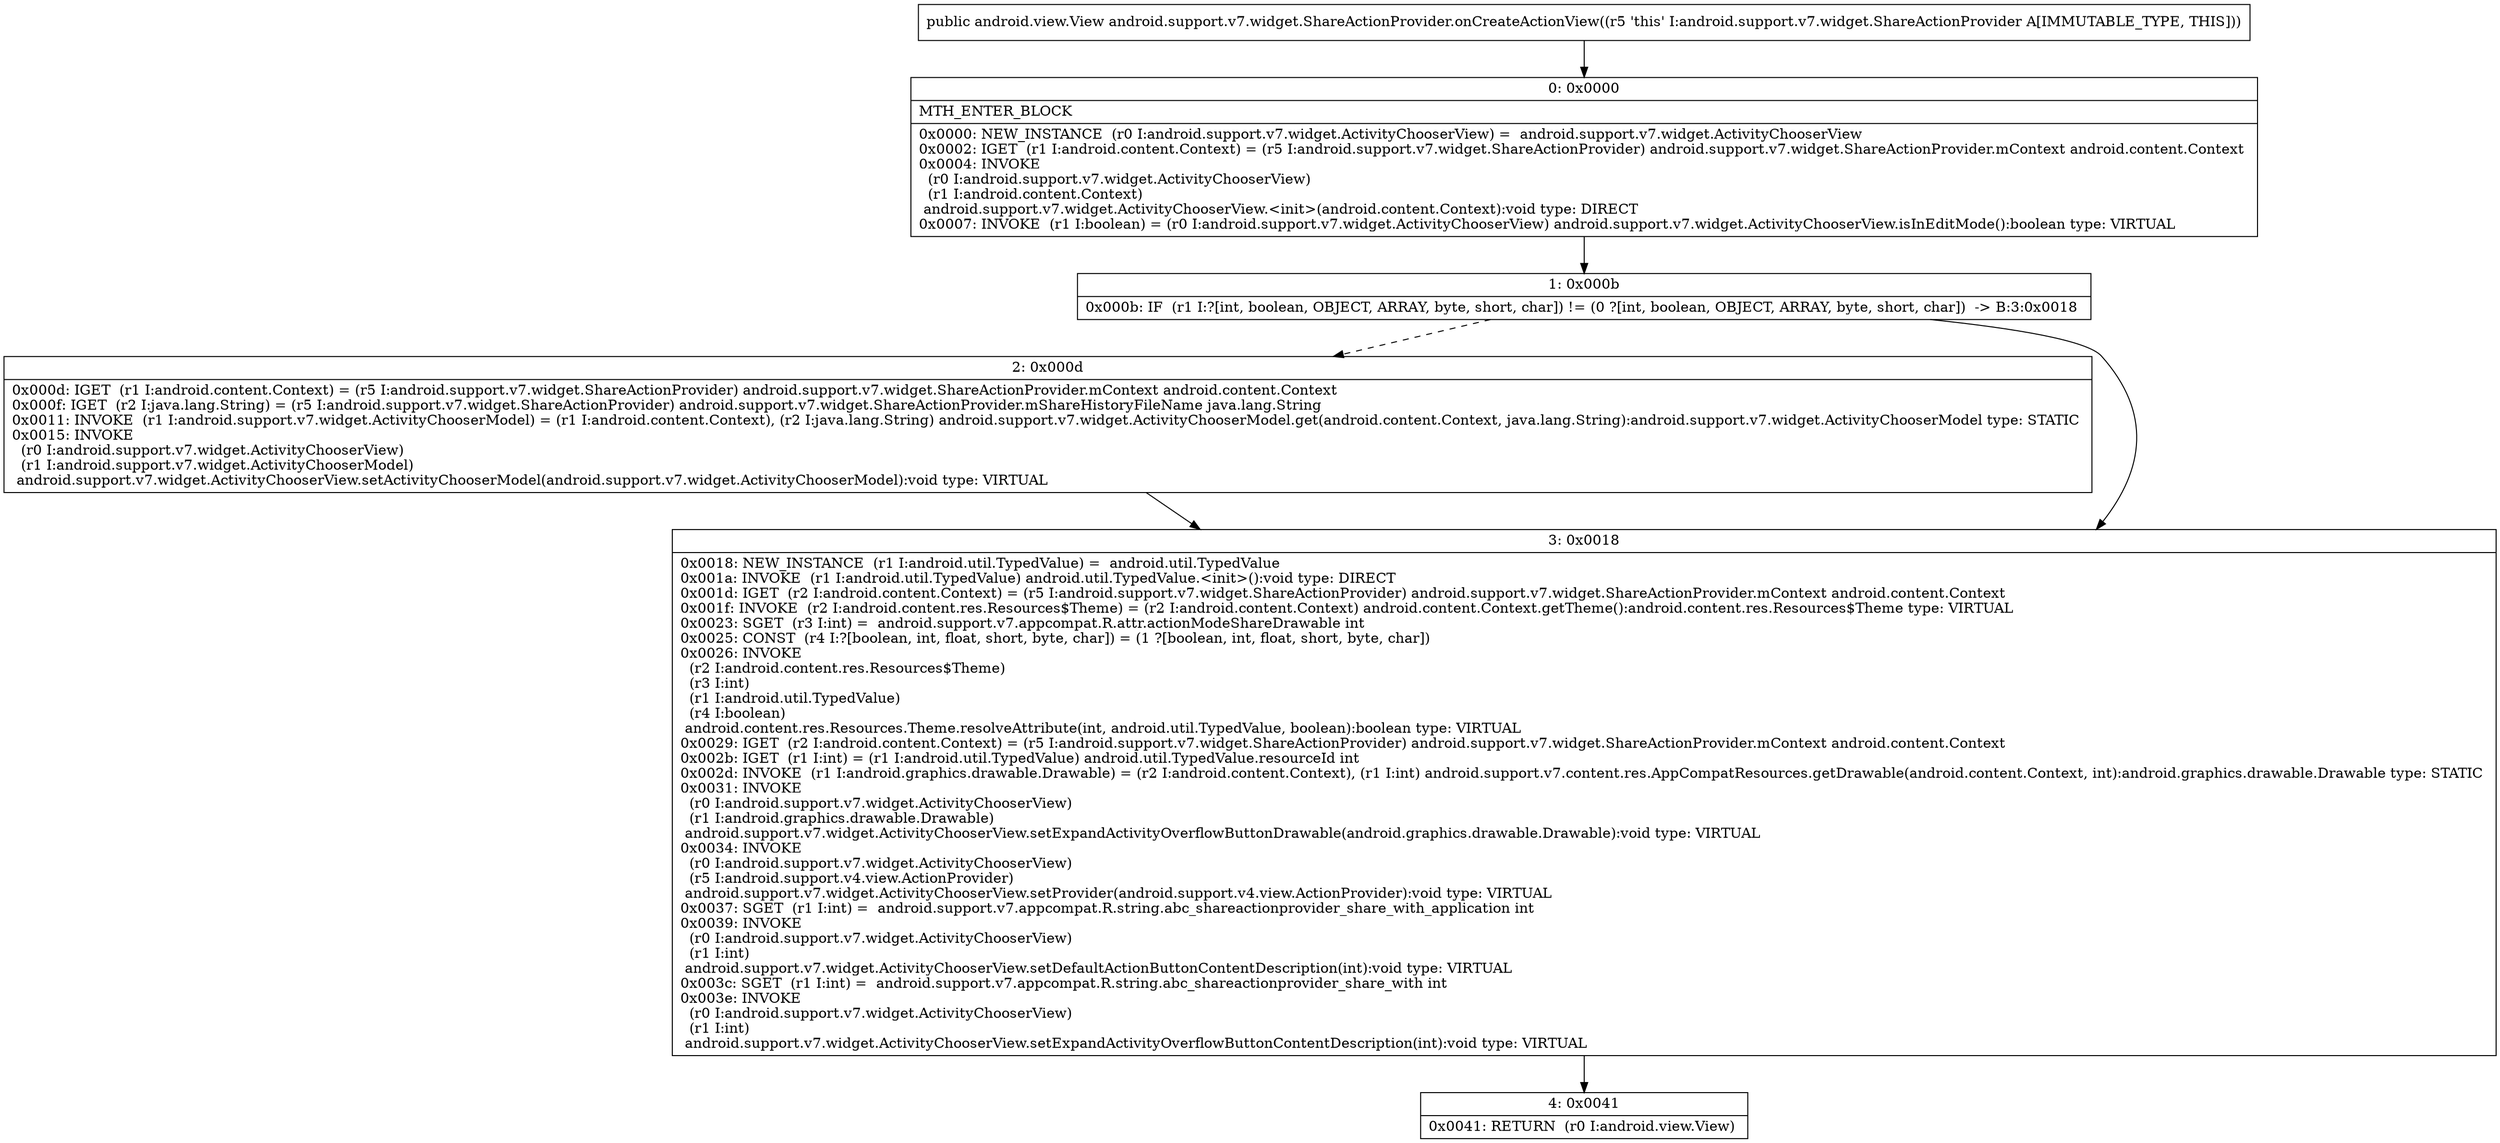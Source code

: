 digraph "CFG forandroid.support.v7.widget.ShareActionProvider.onCreateActionView()Landroid\/view\/View;" {
Node_0 [shape=record,label="{0\:\ 0x0000|MTH_ENTER_BLOCK\l|0x0000: NEW_INSTANCE  (r0 I:android.support.v7.widget.ActivityChooserView) =  android.support.v7.widget.ActivityChooserView \l0x0002: IGET  (r1 I:android.content.Context) = (r5 I:android.support.v7.widget.ShareActionProvider) android.support.v7.widget.ShareActionProvider.mContext android.content.Context \l0x0004: INVOKE  \l  (r0 I:android.support.v7.widget.ActivityChooserView)\l  (r1 I:android.content.Context)\l android.support.v7.widget.ActivityChooserView.\<init\>(android.content.Context):void type: DIRECT \l0x0007: INVOKE  (r1 I:boolean) = (r0 I:android.support.v7.widget.ActivityChooserView) android.support.v7.widget.ActivityChooserView.isInEditMode():boolean type: VIRTUAL \l}"];
Node_1 [shape=record,label="{1\:\ 0x000b|0x000b: IF  (r1 I:?[int, boolean, OBJECT, ARRAY, byte, short, char]) != (0 ?[int, boolean, OBJECT, ARRAY, byte, short, char])  \-\> B:3:0x0018 \l}"];
Node_2 [shape=record,label="{2\:\ 0x000d|0x000d: IGET  (r1 I:android.content.Context) = (r5 I:android.support.v7.widget.ShareActionProvider) android.support.v7.widget.ShareActionProvider.mContext android.content.Context \l0x000f: IGET  (r2 I:java.lang.String) = (r5 I:android.support.v7.widget.ShareActionProvider) android.support.v7.widget.ShareActionProvider.mShareHistoryFileName java.lang.String \l0x0011: INVOKE  (r1 I:android.support.v7.widget.ActivityChooserModel) = (r1 I:android.content.Context), (r2 I:java.lang.String) android.support.v7.widget.ActivityChooserModel.get(android.content.Context, java.lang.String):android.support.v7.widget.ActivityChooserModel type: STATIC \l0x0015: INVOKE  \l  (r0 I:android.support.v7.widget.ActivityChooserView)\l  (r1 I:android.support.v7.widget.ActivityChooserModel)\l android.support.v7.widget.ActivityChooserView.setActivityChooserModel(android.support.v7.widget.ActivityChooserModel):void type: VIRTUAL \l}"];
Node_3 [shape=record,label="{3\:\ 0x0018|0x0018: NEW_INSTANCE  (r1 I:android.util.TypedValue) =  android.util.TypedValue \l0x001a: INVOKE  (r1 I:android.util.TypedValue) android.util.TypedValue.\<init\>():void type: DIRECT \l0x001d: IGET  (r2 I:android.content.Context) = (r5 I:android.support.v7.widget.ShareActionProvider) android.support.v7.widget.ShareActionProvider.mContext android.content.Context \l0x001f: INVOKE  (r2 I:android.content.res.Resources$Theme) = (r2 I:android.content.Context) android.content.Context.getTheme():android.content.res.Resources$Theme type: VIRTUAL \l0x0023: SGET  (r3 I:int) =  android.support.v7.appcompat.R.attr.actionModeShareDrawable int \l0x0025: CONST  (r4 I:?[boolean, int, float, short, byte, char]) = (1 ?[boolean, int, float, short, byte, char]) \l0x0026: INVOKE  \l  (r2 I:android.content.res.Resources$Theme)\l  (r3 I:int)\l  (r1 I:android.util.TypedValue)\l  (r4 I:boolean)\l android.content.res.Resources.Theme.resolveAttribute(int, android.util.TypedValue, boolean):boolean type: VIRTUAL \l0x0029: IGET  (r2 I:android.content.Context) = (r5 I:android.support.v7.widget.ShareActionProvider) android.support.v7.widget.ShareActionProvider.mContext android.content.Context \l0x002b: IGET  (r1 I:int) = (r1 I:android.util.TypedValue) android.util.TypedValue.resourceId int \l0x002d: INVOKE  (r1 I:android.graphics.drawable.Drawable) = (r2 I:android.content.Context), (r1 I:int) android.support.v7.content.res.AppCompatResources.getDrawable(android.content.Context, int):android.graphics.drawable.Drawable type: STATIC \l0x0031: INVOKE  \l  (r0 I:android.support.v7.widget.ActivityChooserView)\l  (r1 I:android.graphics.drawable.Drawable)\l android.support.v7.widget.ActivityChooserView.setExpandActivityOverflowButtonDrawable(android.graphics.drawable.Drawable):void type: VIRTUAL \l0x0034: INVOKE  \l  (r0 I:android.support.v7.widget.ActivityChooserView)\l  (r5 I:android.support.v4.view.ActionProvider)\l android.support.v7.widget.ActivityChooserView.setProvider(android.support.v4.view.ActionProvider):void type: VIRTUAL \l0x0037: SGET  (r1 I:int) =  android.support.v7.appcompat.R.string.abc_shareactionprovider_share_with_application int \l0x0039: INVOKE  \l  (r0 I:android.support.v7.widget.ActivityChooserView)\l  (r1 I:int)\l android.support.v7.widget.ActivityChooserView.setDefaultActionButtonContentDescription(int):void type: VIRTUAL \l0x003c: SGET  (r1 I:int) =  android.support.v7.appcompat.R.string.abc_shareactionprovider_share_with int \l0x003e: INVOKE  \l  (r0 I:android.support.v7.widget.ActivityChooserView)\l  (r1 I:int)\l android.support.v7.widget.ActivityChooserView.setExpandActivityOverflowButtonContentDescription(int):void type: VIRTUAL \l}"];
Node_4 [shape=record,label="{4\:\ 0x0041|0x0041: RETURN  (r0 I:android.view.View) \l}"];
MethodNode[shape=record,label="{public android.view.View android.support.v7.widget.ShareActionProvider.onCreateActionView((r5 'this' I:android.support.v7.widget.ShareActionProvider A[IMMUTABLE_TYPE, THIS])) }"];
MethodNode -> Node_0;
Node_0 -> Node_1;
Node_1 -> Node_2[style=dashed];
Node_1 -> Node_3;
Node_2 -> Node_3;
Node_3 -> Node_4;
}

